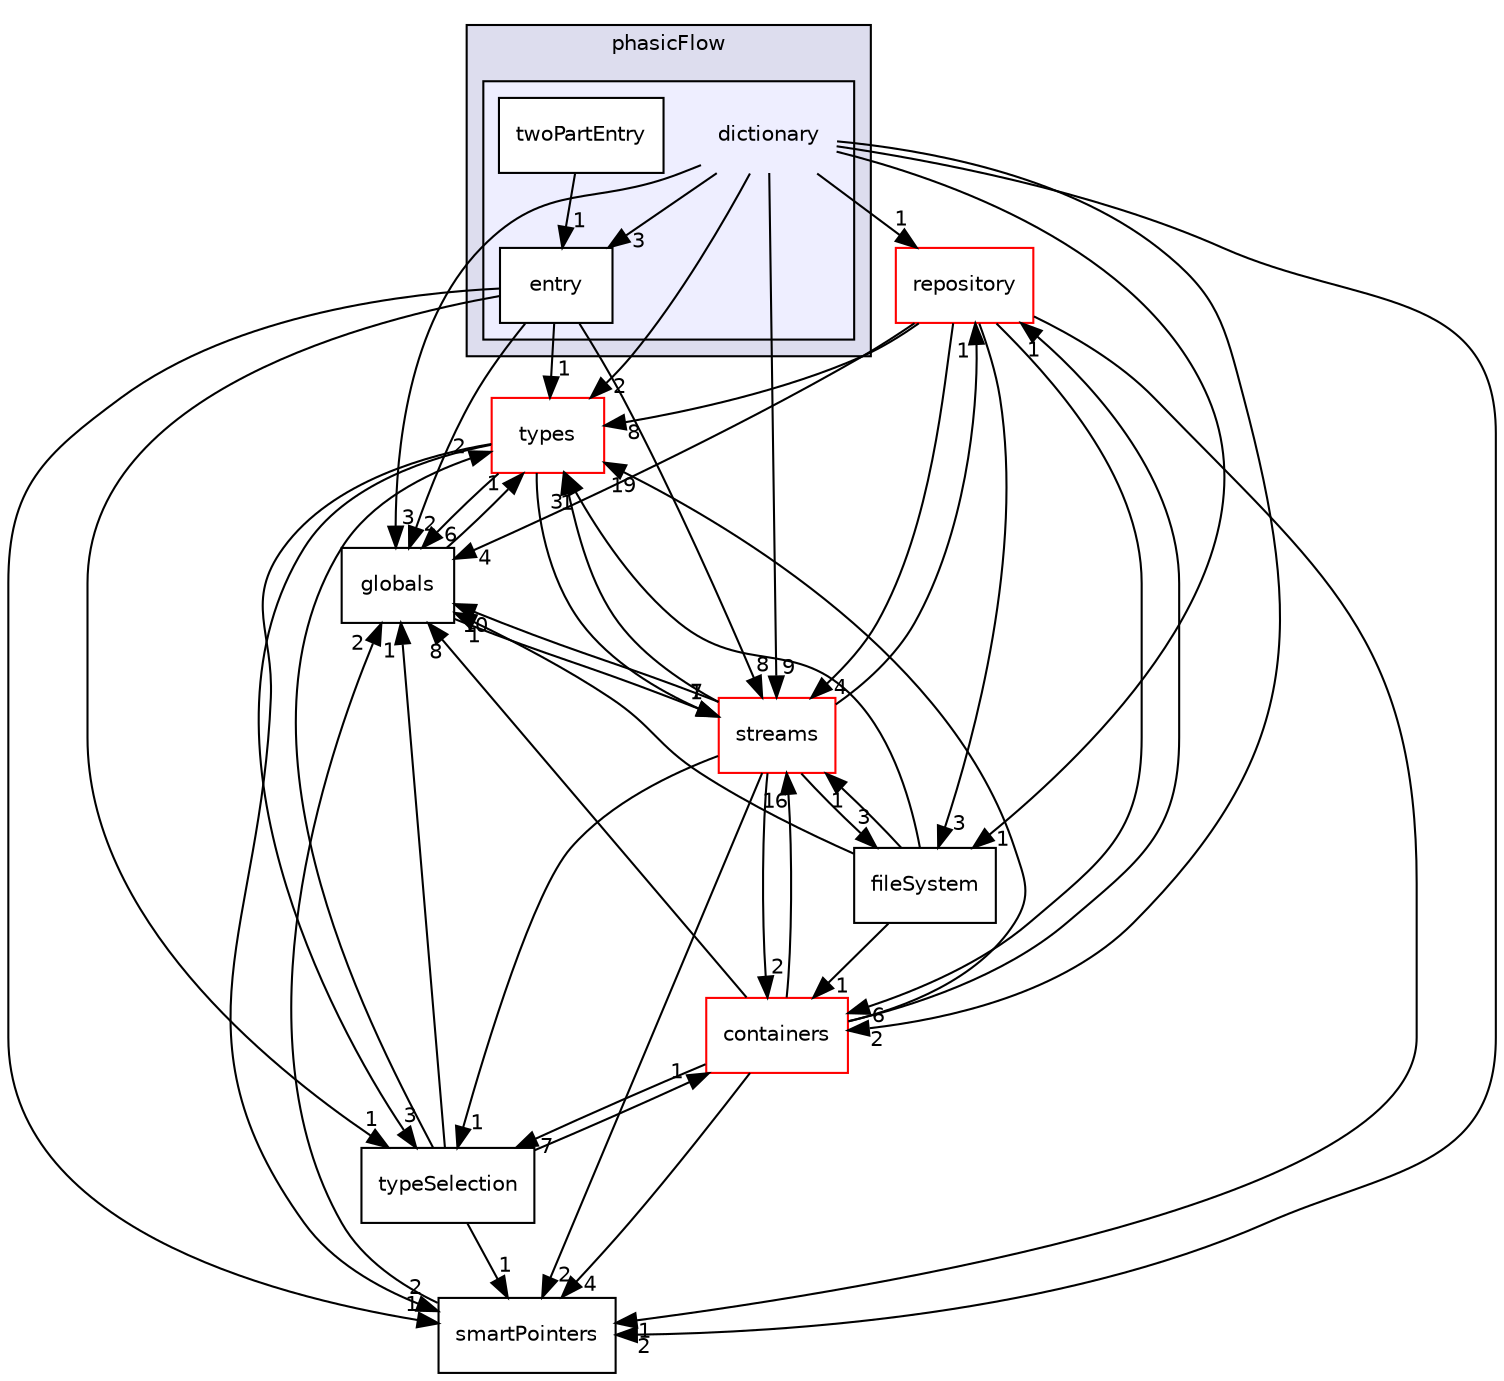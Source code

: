 digraph "src/phasicFlow/dictionary" {
  compound=true
  node [ fontsize="10", fontname="Helvetica"];
  edge [ labelfontsize="10", labelfontname="Helvetica"];
  subgraph clusterdir_cd7a5046d028e114fc17b2ebc2bd02d2 {
    graph [ bgcolor="#ddddee", pencolor="black", label="phasicFlow" fontname="Helvetica", fontsize="10", URL="dir_cd7a5046d028e114fc17b2ebc2bd02d2.html"]
  subgraph clusterdir_1220c712ed5f98fd84ba71b4848374db {
    graph [ bgcolor="#eeeeff", pencolor="black", label="" URL="dir_1220c712ed5f98fd84ba71b4848374db.html"];
    dir_1220c712ed5f98fd84ba71b4848374db [shape=plaintext label="dictionary"];
    dir_12939209666026aa3d509ab05383a6fb [shape=box label="entry" color="black" fillcolor="white" style="filled" URL="dir_12939209666026aa3d509ab05383a6fb.html"];
    dir_6ffc25375d5ba2db0c345c12f235aacc [shape=box label="twoPartEntry" color="black" fillcolor="white" style="filled" URL="dir_6ffc25375d5ba2db0c345c12f235aacc.html"];
  }
  }
  dir_8a09dd5b7fce343a5c545316ddba4e1b [shape=box label="repository" fillcolor="white" style="filled" color="red" URL="dir_8a09dd5b7fce343a5c545316ddba4e1b.html"];
  dir_e8baec020e471dff3bc06b812491e6c5 [shape=box label="types" fillcolor="white" style="filled" color="red" URL="dir_e8baec020e471dff3bc06b812491e6c5.html"];
  dir_f0792bbf1949bfb891fb576079464319 [shape=box label="fileSystem" URL="dir_f0792bbf1949bfb891fb576079464319.html"];
  dir_5f6559faa080c0b07ec2a71fd7e912fc [shape=box label="globals" URL="dir_5f6559faa080c0b07ec2a71fd7e912fc.html"];
  dir_40d84a547212027edc83c31468d15508 [shape=box label="smartPointers" URL="dir_40d84a547212027edc83c31468d15508.html"];
  dir_b13948a90891cb8a59f39ab8c50a8102 [shape=box label="streams" fillcolor="white" style="filled" color="red" URL="dir_b13948a90891cb8a59f39ab8c50a8102.html"];
  dir_4419dd78bee2bde1362d842a02bd0463 [shape=box label="typeSelection" URL="dir_4419dd78bee2bde1362d842a02bd0463.html"];
  dir_74a3bd5d559eb2469f344a26dc365ad0 [shape=box label="containers" fillcolor="white" style="filled" color="red" URL="dir_74a3bd5d559eb2469f344a26dc365ad0.html"];
  dir_8a09dd5b7fce343a5c545316ddba4e1b->dir_e8baec020e471dff3bc06b812491e6c5 [headlabel="8", labeldistance=1.5 headhref="dir_000124_000175.html"];
  dir_8a09dd5b7fce343a5c545316ddba4e1b->dir_f0792bbf1949bfb891fb576079464319 [headlabel="3", labeldistance=1.5 headhref="dir_000124_000116.html"];
  dir_8a09dd5b7fce343a5c545316ddba4e1b->dir_5f6559faa080c0b07ec2a71fd7e912fc [headlabel="4", labeldistance=1.5 headhref="dir_000124_000117.html"];
  dir_8a09dd5b7fce343a5c545316ddba4e1b->dir_40d84a547212027edc83c31468d15508 [headlabel="1", labeldistance=1.5 headhref="dir_000124_000130.html"];
  dir_8a09dd5b7fce343a5c545316ddba4e1b->dir_b13948a90891cb8a59f39ab8c50a8102 [headlabel="4", labeldistance=1.5 headhref="dir_000124_000131.html"];
  dir_8a09dd5b7fce343a5c545316ddba4e1b->dir_74a3bd5d559eb2469f344a26dc365ad0 [headlabel="6", labeldistance=1.5 headhref="dir_000124_000084.html"];
  dir_e8baec020e471dff3bc06b812491e6c5->dir_5f6559faa080c0b07ec2a71fd7e912fc [headlabel="6", labeldistance=1.5 headhref="dir_000175_000117.html"];
  dir_e8baec020e471dff3bc06b812491e6c5->dir_40d84a547212027edc83c31468d15508 [headlabel="2", labeldistance=1.5 headhref="dir_000175_000130.html"];
  dir_e8baec020e471dff3bc06b812491e6c5->dir_b13948a90891cb8a59f39ab8c50a8102 [headlabel="7", labeldistance=1.5 headhref="dir_000175_000131.html"];
  dir_e8baec020e471dff3bc06b812491e6c5->dir_4419dd78bee2bde1362d842a02bd0463 [headlabel="3", labeldistance=1.5 headhref="dir_000175_000179.html"];
  dir_12939209666026aa3d509ab05383a6fb->dir_e8baec020e471dff3bc06b812491e6c5 [headlabel="1", labeldistance=1.5 headhref="dir_000113_000175.html"];
  dir_12939209666026aa3d509ab05383a6fb->dir_5f6559faa080c0b07ec2a71fd7e912fc [headlabel="2", labeldistance=1.5 headhref="dir_000113_000117.html"];
  dir_12939209666026aa3d509ab05383a6fb->dir_40d84a547212027edc83c31468d15508 [headlabel="1", labeldistance=1.5 headhref="dir_000113_000130.html"];
  dir_12939209666026aa3d509ab05383a6fb->dir_b13948a90891cb8a59f39ab8c50a8102 [headlabel="8", labeldistance=1.5 headhref="dir_000113_000131.html"];
  dir_12939209666026aa3d509ab05383a6fb->dir_4419dd78bee2bde1362d842a02bd0463 [headlabel="1", labeldistance=1.5 headhref="dir_000113_000179.html"];
  dir_f0792bbf1949bfb891fb576079464319->dir_e8baec020e471dff3bc06b812491e6c5 [headlabel="1", labeldistance=1.5 headhref="dir_000116_000175.html"];
  dir_f0792bbf1949bfb891fb576079464319->dir_5f6559faa080c0b07ec2a71fd7e912fc [headlabel="1", labeldistance=1.5 headhref="dir_000116_000117.html"];
  dir_f0792bbf1949bfb891fb576079464319->dir_b13948a90891cb8a59f39ab8c50a8102 [headlabel="1", labeldistance=1.5 headhref="dir_000116_000131.html"];
  dir_f0792bbf1949bfb891fb576079464319->dir_74a3bd5d559eb2469f344a26dc365ad0 [headlabel="1", labeldistance=1.5 headhref="dir_000116_000084.html"];
  dir_5f6559faa080c0b07ec2a71fd7e912fc->dir_e8baec020e471dff3bc06b812491e6c5 [headlabel="1", labeldistance=1.5 headhref="dir_000117_000175.html"];
  dir_5f6559faa080c0b07ec2a71fd7e912fc->dir_b13948a90891cb8a59f39ab8c50a8102 [headlabel="1", labeldistance=1.5 headhref="dir_000117_000131.html"];
  dir_40d84a547212027edc83c31468d15508->dir_5f6559faa080c0b07ec2a71fd7e912fc [headlabel="2", labeldistance=1.5 headhref="dir_000130_000117.html"];
  dir_b13948a90891cb8a59f39ab8c50a8102->dir_8a09dd5b7fce343a5c545316ddba4e1b [headlabel="1", labeldistance=1.5 headhref="dir_000131_000124.html"];
  dir_b13948a90891cb8a59f39ab8c50a8102->dir_e8baec020e471dff3bc06b812491e6c5 [headlabel="3", labeldistance=1.5 headhref="dir_000131_000175.html"];
  dir_b13948a90891cb8a59f39ab8c50a8102->dir_f0792bbf1949bfb891fb576079464319 [headlabel="3", labeldistance=1.5 headhref="dir_000131_000116.html"];
  dir_b13948a90891cb8a59f39ab8c50a8102->dir_5f6559faa080c0b07ec2a71fd7e912fc [headlabel="10", labeldistance=1.5 headhref="dir_000131_000117.html"];
  dir_b13948a90891cb8a59f39ab8c50a8102->dir_40d84a547212027edc83c31468d15508 [headlabel="2", labeldistance=1.5 headhref="dir_000131_000130.html"];
  dir_b13948a90891cb8a59f39ab8c50a8102->dir_4419dd78bee2bde1362d842a02bd0463 [headlabel="1", labeldistance=1.5 headhref="dir_000131_000179.html"];
  dir_b13948a90891cb8a59f39ab8c50a8102->dir_74a3bd5d559eb2469f344a26dc365ad0 [headlabel="2", labeldistance=1.5 headhref="dir_000131_000084.html"];
  dir_4419dd78bee2bde1362d842a02bd0463->dir_e8baec020e471dff3bc06b812491e6c5 [headlabel="2", labeldistance=1.5 headhref="dir_000179_000175.html"];
  dir_4419dd78bee2bde1362d842a02bd0463->dir_5f6559faa080c0b07ec2a71fd7e912fc [headlabel="1", labeldistance=1.5 headhref="dir_000179_000117.html"];
  dir_4419dd78bee2bde1362d842a02bd0463->dir_40d84a547212027edc83c31468d15508 [headlabel="1", labeldistance=1.5 headhref="dir_000179_000130.html"];
  dir_4419dd78bee2bde1362d842a02bd0463->dir_74a3bd5d559eb2469f344a26dc365ad0 [headlabel="1", labeldistance=1.5 headhref="dir_000179_000084.html"];
  dir_74a3bd5d559eb2469f344a26dc365ad0->dir_8a09dd5b7fce343a5c545316ddba4e1b [headlabel="1", labeldistance=1.5 headhref="dir_000084_000124.html"];
  dir_74a3bd5d559eb2469f344a26dc365ad0->dir_e8baec020e471dff3bc06b812491e6c5 [headlabel="19", labeldistance=1.5 headhref="dir_000084_000175.html"];
  dir_74a3bd5d559eb2469f344a26dc365ad0->dir_5f6559faa080c0b07ec2a71fd7e912fc [headlabel="8", labeldistance=1.5 headhref="dir_000084_000117.html"];
  dir_74a3bd5d559eb2469f344a26dc365ad0->dir_40d84a547212027edc83c31468d15508 [headlabel="4", labeldistance=1.5 headhref="dir_000084_000130.html"];
  dir_74a3bd5d559eb2469f344a26dc365ad0->dir_b13948a90891cb8a59f39ab8c50a8102 [headlabel="16", labeldistance=1.5 headhref="dir_000084_000131.html"];
  dir_74a3bd5d559eb2469f344a26dc365ad0->dir_4419dd78bee2bde1362d842a02bd0463 [headlabel="7", labeldistance=1.5 headhref="dir_000084_000179.html"];
  dir_1220c712ed5f98fd84ba71b4848374db->dir_8a09dd5b7fce343a5c545316ddba4e1b [headlabel="1", labeldistance=1.5 headhref="dir_000112_000124.html"];
  dir_1220c712ed5f98fd84ba71b4848374db->dir_e8baec020e471dff3bc06b812491e6c5 [headlabel="2", labeldistance=1.5 headhref="dir_000112_000175.html"];
  dir_1220c712ed5f98fd84ba71b4848374db->dir_12939209666026aa3d509ab05383a6fb [headlabel="3", labeldistance=1.5 headhref="dir_000112_000113.html"];
  dir_1220c712ed5f98fd84ba71b4848374db->dir_f0792bbf1949bfb891fb576079464319 [headlabel="1", labeldistance=1.5 headhref="dir_000112_000116.html"];
  dir_1220c712ed5f98fd84ba71b4848374db->dir_5f6559faa080c0b07ec2a71fd7e912fc [headlabel="3", labeldistance=1.5 headhref="dir_000112_000117.html"];
  dir_1220c712ed5f98fd84ba71b4848374db->dir_40d84a547212027edc83c31468d15508 [headlabel="2", labeldistance=1.5 headhref="dir_000112_000130.html"];
  dir_1220c712ed5f98fd84ba71b4848374db->dir_b13948a90891cb8a59f39ab8c50a8102 [headlabel="9", labeldistance=1.5 headhref="dir_000112_000131.html"];
  dir_1220c712ed5f98fd84ba71b4848374db->dir_74a3bd5d559eb2469f344a26dc365ad0 [headlabel="2", labeldistance=1.5 headhref="dir_000112_000084.html"];
  dir_6ffc25375d5ba2db0c345c12f235aacc->dir_12939209666026aa3d509ab05383a6fb [headlabel="1", labeldistance=1.5 headhref="dir_000114_000113.html"];
}
